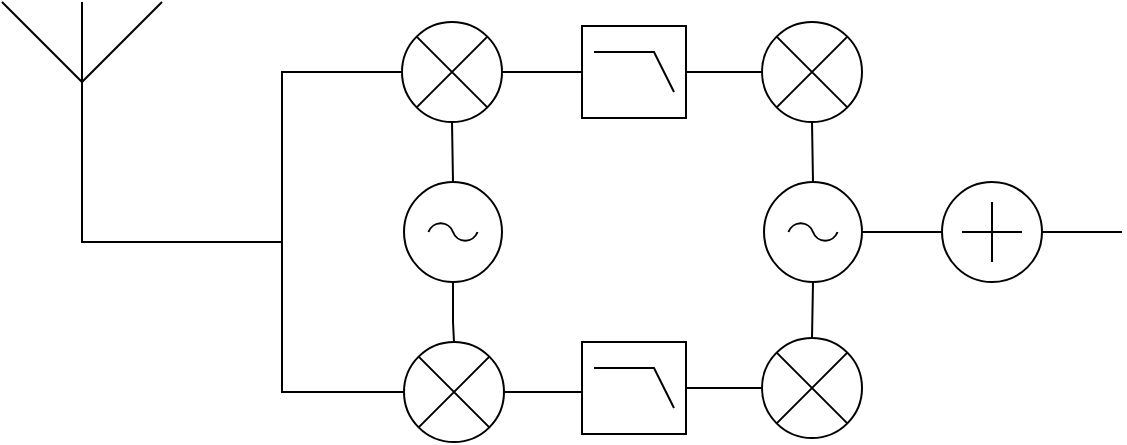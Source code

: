 <mxfile version="12.4.7" type="device"><diagram name="Page-1" id="16e2658f-23c8-b752-8be9-c03fbebb8bbe"><mxGraphModel dx="782" dy="747" grid="1" gridSize="10" guides="1" tooltips="1" connect="1" arrows="1" fold="1" page="1" pageScale="1" pageWidth="1100" pageHeight="850" background="#ffffff" math="0" shadow="0"><root><mxCell id="0"/><mxCell id="1" parent="0"/><mxCell id="GOw_bG0AAjstIqdBf8pV-18" style="edgeStyle=orthogonalEdgeStyle;rounded=0;orthogonalLoop=1;jettySize=auto;html=1;exitX=1;exitY=0.5;exitDx=0;exitDy=0;exitPerimeter=0;entryX=0;entryY=0.5;entryDx=0;entryDy=0;entryPerimeter=0;endArrow=none;endFill=0;" edge="1" parent="1" source="GOw_bG0AAjstIqdBf8pV-1" target="GOw_bG0AAjstIqdBf8pV-3"><mxGeometry relative="1" as="geometry"/></mxCell><mxCell id="GOw_bG0AAjstIqdBf8pV-1" value="" style="verticalLabelPosition=bottom;shadow=0;dashed=0;align=center;html=1;verticalAlign=top;shape=mxgraph.electrical.abstract.multiplier;" vertex="1" parent="1"><mxGeometry x="270" y="160" width="50" height="50" as="geometry"/></mxCell><mxCell id="GOw_bG0AAjstIqdBf8pV-19" style="edgeStyle=orthogonalEdgeStyle;rounded=0;orthogonalLoop=1;jettySize=auto;html=1;exitX=1;exitY=0.5;exitDx=0;exitDy=0;exitPerimeter=0;entryX=0;entryY=0.5;entryDx=0;entryDy=0;entryPerimeter=0;endArrow=none;endFill=0;" edge="1" parent="1" source="GOw_bG0AAjstIqdBf8pV-2" target="GOw_bG0AAjstIqdBf8pV-4"><mxGeometry relative="1" as="geometry"/></mxCell><mxCell id="GOw_bG0AAjstIqdBf8pV-2" value="" style="verticalLabelPosition=bottom;shadow=0;dashed=0;align=center;html=1;verticalAlign=top;shape=mxgraph.electrical.abstract.multiplier;" vertex="1" parent="1"><mxGeometry x="271" y="320" width="50" height="50" as="geometry"/></mxCell><mxCell id="GOw_bG0AAjstIqdBf8pV-20" style="edgeStyle=orthogonalEdgeStyle;rounded=0;orthogonalLoop=1;jettySize=auto;html=1;exitX=1;exitY=0.5;exitDx=0;exitDy=0;exitPerimeter=0;entryX=0;entryY=0.5;entryDx=0;entryDy=0;entryPerimeter=0;endArrow=none;endFill=0;" edge="1" parent="1" source="GOw_bG0AAjstIqdBf8pV-3" target="GOw_bG0AAjstIqdBf8pV-5"><mxGeometry relative="1" as="geometry"/></mxCell><mxCell id="GOw_bG0AAjstIqdBf8pV-3" value="" style="verticalLabelPosition=bottom;shadow=0;dashed=0;align=center;html=1;verticalAlign=top;shape=mxgraph.electrical.logic_gates.lowpass_filter;" vertex="1" parent="1"><mxGeometry x="360" y="162" width="52" height="46" as="geometry"/></mxCell><mxCell id="GOw_bG0AAjstIqdBf8pV-21" style="edgeStyle=orthogonalEdgeStyle;rounded=0;orthogonalLoop=1;jettySize=auto;html=1;exitX=1;exitY=0.5;exitDx=0;exitDy=0;exitPerimeter=0;entryX=0;entryY=0.5;entryDx=0;entryDy=0;entryPerimeter=0;endArrow=none;endFill=0;" edge="1" parent="1" source="GOw_bG0AAjstIqdBf8pV-4" target="GOw_bG0AAjstIqdBf8pV-6"><mxGeometry relative="1" as="geometry"/></mxCell><mxCell id="GOw_bG0AAjstIqdBf8pV-4" value="" style="verticalLabelPosition=bottom;shadow=0;dashed=0;align=center;html=1;verticalAlign=top;shape=mxgraph.electrical.logic_gates.lowpass_filter;" vertex="1" parent="1"><mxGeometry x="360" y="320" width="52" height="46" as="geometry"/></mxCell><mxCell id="GOw_bG0AAjstIqdBf8pV-22" style="edgeStyle=orthogonalEdgeStyle;rounded=0;orthogonalLoop=1;jettySize=auto;html=1;exitX=0.5;exitY=1;exitDx=0;exitDy=0;exitPerimeter=0;entryX=0.5;entryY=0;entryDx=0;entryDy=0;entryPerimeter=0;endArrow=none;endFill=0;" edge="1" parent="1" source="GOw_bG0AAjstIqdBf8pV-5" target="GOw_bG0AAjstIqdBf8pV-10"><mxGeometry relative="1" as="geometry"/></mxCell><mxCell id="GOw_bG0AAjstIqdBf8pV-5" value="" style="verticalLabelPosition=bottom;shadow=0;dashed=0;align=center;html=1;verticalAlign=top;shape=mxgraph.electrical.abstract.multiplier;" vertex="1" parent="1"><mxGeometry x="450" y="160" width="50" height="50" as="geometry"/></mxCell><mxCell id="GOw_bG0AAjstIqdBf8pV-23" style="edgeStyle=orthogonalEdgeStyle;rounded=0;orthogonalLoop=1;jettySize=auto;html=1;exitX=0.5;exitY=0;exitDx=0;exitDy=0;exitPerimeter=0;entryX=0.5;entryY=1;entryDx=0;entryDy=0;entryPerimeter=0;endArrow=none;endFill=0;" edge="1" parent="1" source="GOw_bG0AAjstIqdBf8pV-6" target="GOw_bG0AAjstIqdBf8pV-10"><mxGeometry relative="1" as="geometry"/></mxCell><mxCell id="GOw_bG0AAjstIqdBf8pV-6" value="" style="verticalLabelPosition=bottom;shadow=0;dashed=0;align=center;html=1;verticalAlign=top;shape=mxgraph.electrical.abstract.multiplier;" vertex="1" parent="1"><mxGeometry x="450" y="318" width="50" height="50" as="geometry"/></mxCell><mxCell id="GOw_bG0AAjstIqdBf8pV-16" style="edgeStyle=orthogonalEdgeStyle;rounded=0;orthogonalLoop=1;jettySize=auto;html=1;exitX=0.5;exitY=1;exitDx=0;exitDy=0;exitPerimeter=0;entryX=0;entryY=0.5;entryDx=0;entryDy=0;entryPerimeter=0;endArrow=none;endFill=0;" edge="1" parent="1" source="GOw_bG0AAjstIqdBf8pV-7" target="GOw_bG0AAjstIqdBf8pV-1"><mxGeometry relative="1" as="geometry"/></mxCell><mxCell id="GOw_bG0AAjstIqdBf8pV-17" style="edgeStyle=orthogonalEdgeStyle;rounded=0;orthogonalLoop=1;jettySize=auto;html=1;exitX=0.5;exitY=1;exitDx=0;exitDy=0;exitPerimeter=0;entryX=0;entryY=0.5;entryDx=0;entryDy=0;entryPerimeter=0;endArrow=none;endFill=0;" edge="1" parent="1" source="GOw_bG0AAjstIqdBf8pV-7" target="GOw_bG0AAjstIqdBf8pV-2"><mxGeometry relative="1" as="geometry"><Array as="points"><mxPoint x="110" y="270"/><mxPoint x="210" y="270"/><mxPoint x="210" y="345"/></Array></mxGeometry></mxCell><mxCell id="GOw_bG0AAjstIqdBf8pV-7" value="" style="verticalLabelPosition=bottom;shadow=0;dashed=0;align=center;html=1;verticalAlign=top;shape=mxgraph.electrical.radio.aerial_-_antenna_1;" vertex="1" parent="1"><mxGeometry x="70" y="150" width="80" height="100" as="geometry"/></mxCell><mxCell id="GOw_bG0AAjstIqdBf8pV-25" style="edgeStyle=orthogonalEdgeStyle;rounded=0;orthogonalLoop=1;jettySize=auto;html=1;exitX=1;exitY=0.5;exitDx=0;exitDy=0;exitPerimeter=0;endArrow=none;endFill=0;" edge="1" parent="1" source="GOw_bG0AAjstIqdBf8pV-8"><mxGeometry relative="1" as="geometry"><mxPoint x="630" y="265" as="targetPoint"/></mxGeometry></mxCell><mxCell id="GOw_bG0AAjstIqdBf8pV-8" value="" style="verticalLabelPosition=bottom;shadow=0;dashed=0;align=center;html=1;verticalAlign=top;shape=mxgraph.electrical.abstract.summation_point;" vertex="1" parent="1"><mxGeometry x="540" y="240" width="50" height="50" as="geometry"/></mxCell><mxCell id="GOw_bG0AAjstIqdBf8pV-26" style="edgeStyle=orthogonalEdgeStyle;rounded=0;orthogonalLoop=1;jettySize=auto;html=1;exitX=0.5;exitY=0;exitDx=0;exitDy=0;exitPerimeter=0;entryX=0.5;entryY=1;entryDx=0;entryDy=0;entryPerimeter=0;endArrow=none;endFill=0;" edge="1" parent="1" source="GOw_bG0AAjstIqdBf8pV-9" target="GOw_bG0AAjstIqdBf8pV-1"><mxGeometry relative="1" as="geometry"/></mxCell><mxCell id="GOw_bG0AAjstIqdBf8pV-27" style="edgeStyle=orthogonalEdgeStyle;rounded=0;orthogonalLoop=1;jettySize=auto;html=1;exitX=0.5;exitY=1;exitDx=0;exitDy=0;exitPerimeter=0;endArrow=none;endFill=0;" edge="1" parent="1" source="GOw_bG0AAjstIqdBf8pV-9" target="GOw_bG0AAjstIqdBf8pV-2"><mxGeometry relative="1" as="geometry"/></mxCell><mxCell id="GOw_bG0AAjstIqdBf8pV-9" value="" style="pointerEvents=1;verticalLabelPosition=bottom;shadow=0;dashed=0;align=center;html=1;verticalAlign=top;shape=mxgraph.electrical.signal_sources.ac_source;" vertex="1" parent="1"><mxGeometry x="271" y="240" width="49" height="50" as="geometry"/></mxCell><mxCell id="GOw_bG0AAjstIqdBf8pV-24" style="edgeStyle=orthogonalEdgeStyle;rounded=0;orthogonalLoop=1;jettySize=auto;html=1;exitX=1;exitY=0.5;exitDx=0;exitDy=0;exitPerimeter=0;entryX=0;entryY=0.5;entryDx=0;entryDy=0;entryPerimeter=0;endArrow=none;endFill=0;" edge="1" parent="1" source="GOw_bG0AAjstIqdBf8pV-10" target="GOw_bG0AAjstIqdBf8pV-8"><mxGeometry relative="1" as="geometry"/></mxCell><mxCell id="GOw_bG0AAjstIqdBf8pV-10" value="" style="pointerEvents=1;verticalLabelPosition=bottom;shadow=0;dashed=0;align=center;html=1;verticalAlign=top;shape=mxgraph.electrical.signal_sources.ac_source;" vertex="1" parent="1"><mxGeometry x="451" y="240" width="49" height="50" as="geometry"/></mxCell></root></mxGraphModel></diagram></mxfile>